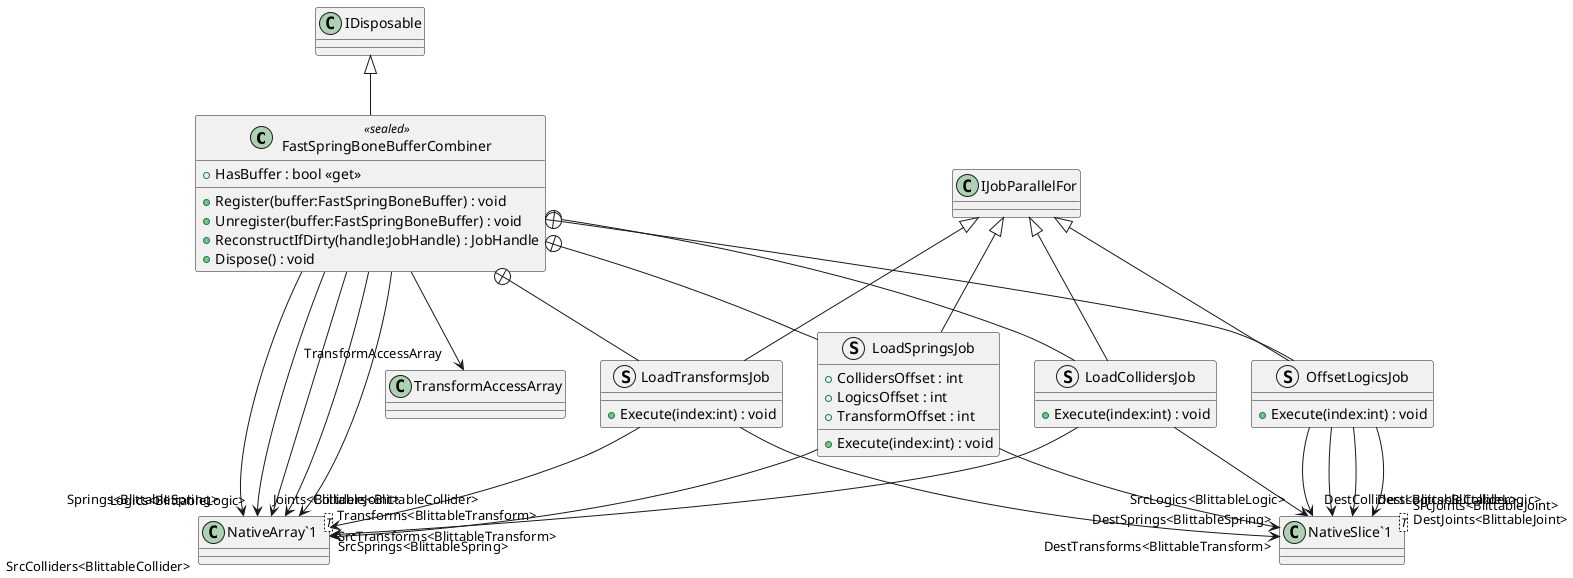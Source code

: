 @startuml
class FastSpringBoneBufferCombiner <<sealed>> {
    + HasBuffer : bool <<get>>
    + Register(buffer:FastSpringBoneBuffer) : void
    + Unregister(buffer:FastSpringBoneBuffer) : void
    + ReconstructIfDirty(handle:JobHandle) : JobHandle
    + Dispose() : void
}
class "NativeArray`1"<T> {
}
struct LoadTransformsJob {
    + Execute(index:int) : void
}
struct LoadSpringsJob {
    + CollidersOffset : int
    + LogicsOffset : int
    + TransformOffset : int
    + Execute(index:int) : void
}
struct LoadCollidersJob {
    + Execute(index:int) : void
}
struct OffsetLogicsJob {
    + Execute(index:int) : void
}
class "NativeSlice`1"<T> {
}
IDisposable <|-- FastSpringBoneBufferCombiner
FastSpringBoneBufferCombiner --> "Springs<BlittableSpring>" "NativeArray`1"
FastSpringBoneBufferCombiner --> "Joints<BlittableJoint>" "NativeArray`1"
FastSpringBoneBufferCombiner --> "Transforms<BlittableTransform>" "NativeArray`1"
FastSpringBoneBufferCombiner --> "TransformAccessArray" TransformAccessArray
FastSpringBoneBufferCombiner --> "Colliders<BlittableCollider>" "NativeArray`1"
FastSpringBoneBufferCombiner --> "Logics<BlittableLogic>" "NativeArray`1"
FastSpringBoneBufferCombiner +-- LoadTransformsJob
IJobParallelFor <|-- LoadTransformsJob
LoadTransformsJob --> "SrcTransforms<BlittableTransform>" "NativeArray`1"
LoadTransformsJob --> "DestTransforms<BlittableTransform>" "NativeSlice`1"
FastSpringBoneBufferCombiner +-- LoadSpringsJob
IJobParallelFor <|-- LoadSpringsJob
LoadSpringsJob --> "SrcSprings<BlittableSpring>" "NativeArray`1"
LoadSpringsJob --> "DestSprings<BlittableSpring>" "NativeSlice`1"
FastSpringBoneBufferCombiner +-- LoadCollidersJob
IJobParallelFor <|-- LoadCollidersJob
LoadCollidersJob --> "SrcColliders<BlittableCollider>" "NativeArray`1"
LoadCollidersJob --> "DestColliders<BlittableCollider>" "NativeSlice`1"
FastSpringBoneBufferCombiner +-- OffsetLogicsJob
IJobParallelFor <|-- OffsetLogicsJob
OffsetLogicsJob --> "SrcLogics<BlittableLogic>" "NativeSlice`1"
OffsetLogicsJob --> "SrcJoints<BlittableJoint>" "NativeSlice`1"
OffsetLogicsJob --> "DestLogics<BlittableLogic>" "NativeSlice`1"
OffsetLogicsJob --> "DestJoints<BlittableJoint>" "NativeSlice`1"
@enduml
